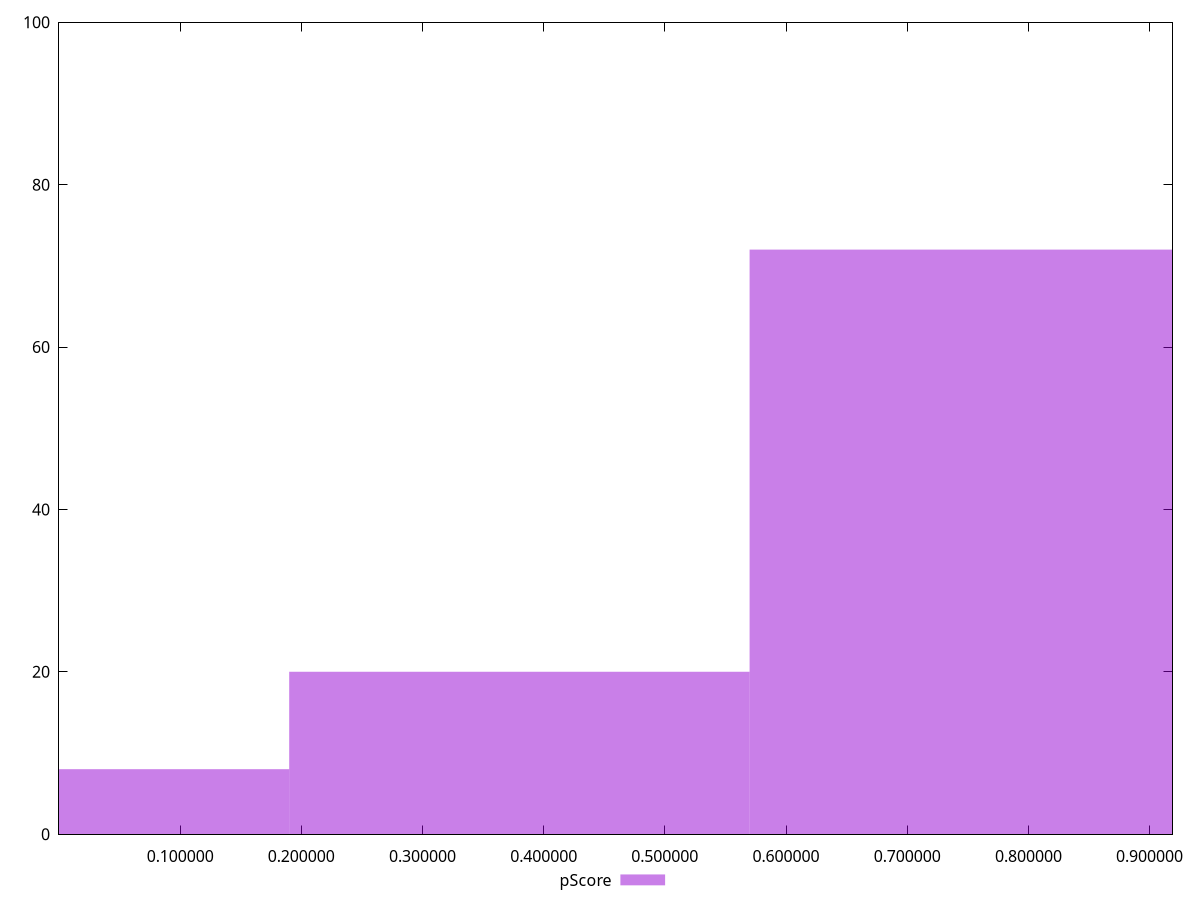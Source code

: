 reset

$pScore <<EOF
0.37994895990781347 20
0.7598979198156269 72
0 8
EOF

set key outside below
set boxwidth 0.37994895990781347
set xrange [0.0000021474744814620195:0.9189375176189978]
set yrange [0:100]
set trange [0:100]
set style fill transparent solid 0.5 noborder
set terminal svg size 640, 490 enhanced background rgb 'white'
set output "reprap/estimated-input-latency/samples/pages+cached/pScore/histogram.svg"

plot $pScore title "pScore" with boxes

reset
